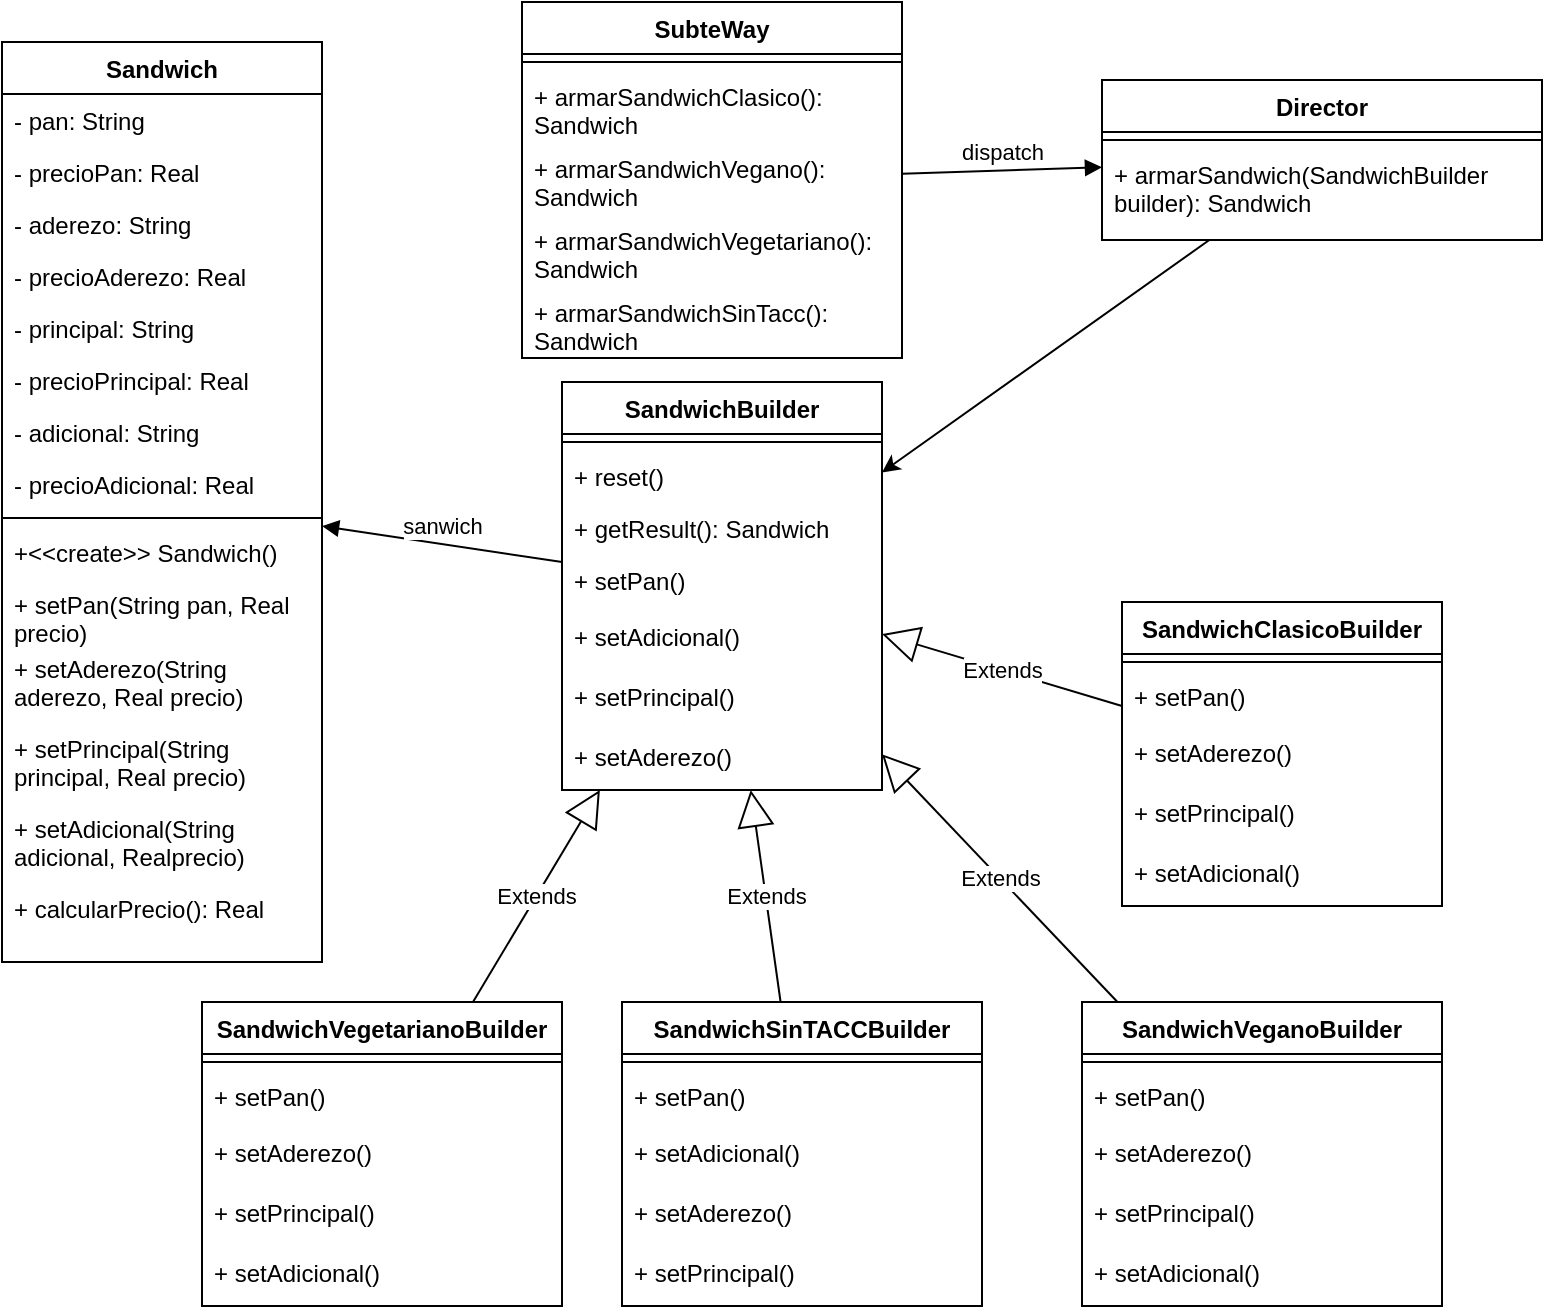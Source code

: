 <mxfile version="26.2.14">
  <diagram name="Página-1" id="0_Ss27xt-Ji7rODSLy8y">
    <mxGraphModel dx="1281" dy="535" grid="1" gridSize="10" guides="1" tooltips="1" connect="1" arrows="1" fold="1" page="1" pageScale="1" pageWidth="827" pageHeight="1169" math="0" shadow="0">
      <root>
        <mxCell id="0" />
        <mxCell id="1" parent="0" />
        <mxCell id="mANeRW3oUp4wnbvtnEAG-1" value="Sandwich" style="swimlane;fontStyle=1;align=center;verticalAlign=top;childLayout=stackLayout;horizontal=1;startSize=26;horizontalStack=0;resizeParent=1;resizeParentMax=0;resizeLast=0;collapsible=1;marginBottom=0;whiteSpace=wrap;html=1;" vertex="1" parent="1">
          <mxGeometry x="30" y="140" width="160" height="460" as="geometry" />
        </mxCell>
        <mxCell id="mANeRW3oUp4wnbvtnEAG-2" value="- pan: String" style="text;strokeColor=none;fillColor=none;align=left;verticalAlign=top;spacingLeft=4;spacingRight=4;overflow=hidden;rotatable=0;points=[[0,0.5],[1,0.5]];portConstraint=eastwest;whiteSpace=wrap;html=1;" vertex="1" parent="mANeRW3oUp4wnbvtnEAG-1">
          <mxGeometry y="26" width="160" height="26" as="geometry" />
        </mxCell>
        <mxCell id="mANeRW3oUp4wnbvtnEAG-40" value="- precioPan: Real" style="text;strokeColor=none;fillColor=none;align=left;verticalAlign=top;spacingLeft=4;spacingRight=4;overflow=hidden;rotatable=0;points=[[0,0.5],[1,0.5]];portConstraint=eastwest;whiteSpace=wrap;html=1;" vertex="1" parent="mANeRW3oUp4wnbvtnEAG-1">
          <mxGeometry y="52" width="160" height="26" as="geometry" />
        </mxCell>
        <mxCell id="mANeRW3oUp4wnbvtnEAG-33" value="- aderezo: String" style="text;strokeColor=none;fillColor=none;align=left;verticalAlign=top;spacingLeft=4;spacingRight=4;overflow=hidden;rotatable=0;points=[[0,0.5],[1,0.5]];portConstraint=eastwest;whiteSpace=wrap;html=1;" vertex="1" parent="mANeRW3oUp4wnbvtnEAG-1">
          <mxGeometry y="78" width="160" height="26" as="geometry" />
        </mxCell>
        <mxCell id="mANeRW3oUp4wnbvtnEAG-41" value="- precioAderezo: Real" style="text;strokeColor=none;fillColor=none;align=left;verticalAlign=top;spacingLeft=4;spacingRight=4;overflow=hidden;rotatable=0;points=[[0,0.5],[1,0.5]];portConstraint=eastwest;whiteSpace=wrap;html=1;" vertex="1" parent="mANeRW3oUp4wnbvtnEAG-1">
          <mxGeometry y="104" width="160" height="26" as="geometry" />
        </mxCell>
        <mxCell id="mANeRW3oUp4wnbvtnEAG-34" value="- principal: String" style="text;strokeColor=none;fillColor=none;align=left;verticalAlign=top;spacingLeft=4;spacingRight=4;overflow=hidden;rotatable=0;points=[[0,0.5],[1,0.5]];portConstraint=eastwest;whiteSpace=wrap;html=1;" vertex="1" parent="mANeRW3oUp4wnbvtnEAG-1">
          <mxGeometry y="130" width="160" height="26" as="geometry" />
        </mxCell>
        <mxCell id="mANeRW3oUp4wnbvtnEAG-42" value="- precioPrincipal: Real" style="text;strokeColor=none;fillColor=none;align=left;verticalAlign=top;spacingLeft=4;spacingRight=4;overflow=hidden;rotatable=0;points=[[0,0.5],[1,0.5]];portConstraint=eastwest;whiteSpace=wrap;html=1;" vertex="1" parent="mANeRW3oUp4wnbvtnEAG-1">
          <mxGeometry y="156" width="160" height="26" as="geometry" />
        </mxCell>
        <mxCell id="mANeRW3oUp4wnbvtnEAG-35" value="- adicional: String" style="text;strokeColor=none;fillColor=none;align=left;verticalAlign=top;spacingLeft=4;spacingRight=4;overflow=hidden;rotatable=0;points=[[0,0.5],[1,0.5]];portConstraint=eastwest;whiteSpace=wrap;html=1;" vertex="1" parent="mANeRW3oUp4wnbvtnEAG-1">
          <mxGeometry y="182" width="160" height="26" as="geometry" />
        </mxCell>
        <mxCell id="mANeRW3oUp4wnbvtnEAG-43" value="- precioAdicional: Real" style="text;strokeColor=none;fillColor=none;align=left;verticalAlign=top;spacingLeft=4;spacingRight=4;overflow=hidden;rotatable=0;points=[[0,0.5],[1,0.5]];portConstraint=eastwest;whiteSpace=wrap;html=1;" vertex="1" parent="mANeRW3oUp4wnbvtnEAG-1">
          <mxGeometry y="208" width="160" height="26" as="geometry" />
        </mxCell>
        <mxCell id="mANeRW3oUp4wnbvtnEAG-3" value="" style="line;strokeWidth=1;fillColor=none;align=left;verticalAlign=middle;spacingTop=-1;spacingLeft=3;spacingRight=3;rotatable=0;labelPosition=right;points=[];portConstraint=eastwest;strokeColor=inherit;" vertex="1" parent="mANeRW3oUp4wnbvtnEAG-1">
          <mxGeometry y="234" width="160" height="8" as="geometry" />
        </mxCell>
        <mxCell id="mANeRW3oUp4wnbvtnEAG-4" value="+&amp;lt;&amp;lt;create&amp;gt;&amp;gt; Sandwich()" style="text;strokeColor=none;fillColor=none;align=left;verticalAlign=top;spacingLeft=4;spacingRight=4;overflow=hidden;rotatable=0;points=[[0,0.5],[1,0.5]];portConstraint=eastwest;whiteSpace=wrap;html=1;" vertex="1" parent="mANeRW3oUp4wnbvtnEAG-1">
          <mxGeometry y="242" width="160" height="26" as="geometry" />
        </mxCell>
        <mxCell id="mANeRW3oUp4wnbvtnEAG-36" value="+ setPan(String pan, Real precio)" style="text;strokeColor=none;fillColor=none;align=left;verticalAlign=top;spacingLeft=4;spacingRight=4;overflow=hidden;rotatable=0;points=[[0,0.5],[1,0.5]];portConstraint=eastwest;whiteSpace=wrap;html=1;" vertex="1" parent="mANeRW3oUp4wnbvtnEAG-1">
          <mxGeometry y="268" width="160" height="32" as="geometry" />
        </mxCell>
        <mxCell id="mANeRW3oUp4wnbvtnEAG-37" value="+ setAderezo(String aderezo, Real precio)" style="text;strokeColor=none;fillColor=none;align=left;verticalAlign=top;spacingLeft=4;spacingRight=4;overflow=hidden;rotatable=0;points=[[0,0.5],[1,0.5]];portConstraint=eastwest;whiteSpace=wrap;html=1;" vertex="1" parent="mANeRW3oUp4wnbvtnEAG-1">
          <mxGeometry y="300" width="160" height="40" as="geometry" />
        </mxCell>
        <mxCell id="mANeRW3oUp4wnbvtnEAG-38" value="+ setPrincipal(String principal, Real precio)" style="text;strokeColor=none;fillColor=none;align=left;verticalAlign=top;spacingLeft=4;spacingRight=4;overflow=hidden;rotatable=0;points=[[0,0.5],[1,0.5]];portConstraint=eastwest;whiteSpace=wrap;html=1;" vertex="1" parent="mANeRW3oUp4wnbvtnEAG-1">
          <mxGeometry y="340" width="160" height="40" as="geometry" />
        </mxCell>
        <mxCell id="mANeRW3oUp4wnbvtnEAG-39" value="+ setAdicional(String adicional, Realprecio)" style="text;strokeColor=none;fillColor=none;align=left;verticalAlign=top;spacingLeft=4;spacingRight=4;overflow=hidden;rotatable=0;points=[[0,0.5],[1,0.5]];portConstraint=eastwest;whiteSpace=wrap;html=1;" vertex="1" parent="mANeRW3oUp4wnbvtnEAG-1">
          <mxGeometry y="380" width="160" height="40" as="geometry" />
        </mxCell>
        <mxCell id="mANeRW3oUp4wnbvtnEAG-44" value="+ calcularPrecio(): Real" style="text;strokeColor=none;fillColor=none;align=left;verticalAlign=top;spacingLeft=4;spacingRight=4;overflow=hidden;rotatable=0;points=[[0,0.5],[1,0.5]];portConstraint=eastwest;whiteSpace=wrap;html=1;" vertex="1" parent="mANeRW3oUp4wnbvtnEAG-1">
          <mxGeometry y="420" width="160" height="40" as="geometry" />
        </mxCell>
        <mxCell id="mANeRW3oUp4wnbvtnEAG-5" value="SubteWay" style="swimlane;fontStyle=1;align=center;verticalAlign=top;childLayout=stackLayout;horizontal=1;startSize=26;horizontalStack=0;resizeParent=1;resizeParentMax=0;resizeLast=0;collapsible=1;marginBottom=0;whiteSpace=wrap;html=1;" vertex="1" parent="1">
          <mxGeometry x="290" y="120" width="190" height="178" as="geometry" />
        </mxCell>
        <mxCell id="mANeRW3oUp4wnbvtnEAG-7" value="" style="line;strokeWidth=1;fillColor=none;align=left;verticalAlign=middle;spacingTop=-1;spacingLeft=3;spacingRight=3;rotatable=0;labelPosition=right;points=[];portConstraint=eastwest;strokeColor=inherit;" vertex="1" parent="mANeRW3oUp4wnbvtnEAG-5">
          <mxGeometry y="26" width="190" height="8" as="geometry" />
        </mxCell>
        <mxCell id="mANeRW3oUp4wnbvtnEAG-78" value="+ armarSandwichClasico(): Sandwich" style="text;strokeColor=none;fillColor=none;align=left;verticalAlign=top;spacingLeft=4;spacingRight=4;overflow=hidden;rotatable=0;points=[[0,0.5],[1,0.5]];portConstraint=eastwest;whiteSpace=wrap;html=1;" vertex="1" parent="mANeRW3oUp4wnbvtnEAG-5">
          <mxGeometry y="34" width="190" height="36" as="geometry" />
        </mxCell>
        <mxCell id="mANeRW3oUp4wnbvtnEAG-75" value="+ armarSandwichVegano(): Sandwich" style="text;strokeColor=none;fillColor=none;align=left;verticalAlign=top;spacingLeft=4;spacingRight=4;overflow=hidden;rotatable=0;points=[[0,0.5],[1,0.5]];portConstraint=eastwest;whiteSpace=wrap;html=1;" vertex="1" parent="mANeRW3oUp4wnbvtnEAG-5">
          <mxGeometry y="70" width="190" height="36" as="geometry" />
        </mxCell>
        <mxCell id="mANeRW3oUp4wnbvtnEAG-76" value="+ armarSandwichVegetariano(): Sandwich" style="text;strokeColor=none;fillColor=none;align=left;verticalAlign=top;spacingLeft=4;spacingRight=4;overflow=hidden;rotatable=0;points=[[0,0.5],[1,0.5]];portConstraint=eastwest;whiteSpace=wrap;html=1;" vertex="1" parent="mANeRW3oUp4wnbvtnEAG-5">
          <mxGeometry y="106" width="190" height="36" as="geometry" />
        </mxCell>
        <mxCell id="mANeRW3oUp4wnbvtnEAG-77" value="+ armarSandwichSinTacc(): Sandwich" style="text;strokeColor=none;fillColor=none;align=left;verticalAlign=top;spacingLeft=4;spacingRight=4;overflow=hidden;rotatable=0;points=[[0,0.5],[1,0.5]];portConstraint=eastwest;whiteSpace=wrap;html=1;" vertex="1" parent="mANeRW3oUp4wnbvtnEAG-5">
          <mxGeometry y="142" width="190" height="36" as="geometry" />
        </mxCell>
        <mxCell id="mANeRW3oUp4wnbvtnEAG-9" value="SandwichBuilder" style="swimlane;fontStyle=1;align=center;verticalAlign=top;childLayout=stackLayout;horizontal=1;startSize=26;horizontalStack=0;resizeParent=1;resizeParentMax=0;resizeLast=0;collapsible=1;marginBottom=0;whiteSpace=wrap;html=1;" vertex="1" parent="1">
          <mxGeometry x="310" y="310" width="160" height="204" as="geometry" />
        </mxCell>
        <mxCell id="mANeRW3oUp4wnbvtnEAG-11" value="" style="line;strokeWidth=1;fillColor=none;align=left;verticalAlign=middle;spacingTop=-1;spacingLeft=3;spacingRight=3;rotatable=0;labelPosition=right;points=[];portConstraint=eastwest;strokeColor=inherit;" vertex="1" parent="mANeRW3oUp4wnbvtnEAG-9">
          <mxGeometry y="26" width="160" height="8" as="geometry" />
        </mxCell>
        <mxCell id="mANeRW3oUp4wnbvtnEAG-12" value="+ reset()" style="text;strokeColor=none;fillColor=none;align=left;verticalAlign=top;spacingLeft=4;spacingRight=4;overflow=hidden;rotatable=0;points=[[0,0.5],[1,0.5]];portConstraint=eastwest;whiteSpace=wrap;html=1;" vertex="1" parent="mANeRW3oUp4wnbvtnEAG-9">
          <mxGeometry y="34" width="160" height="26" as="geometry" />
        </mxCell>
        <mxCell id="mANeRW3oUp4wnbvtnEAG-45" value="+ getResult(): Sandwich" style="text;strokeColor=none;fillColor=none;align=left;verticalAlign=top;spacingLeft=4;spacingRight=4;overflow=hidden;rotatable=0;points=[[0,0.5],[1,0.5]];portConstraint=eastwest;whiteSpace=wrap;html=1;" vertex="1" parent="mANeRW3oUp4wnbvtnEAG-9">
          <mxGeometry y="60" width="160" height="26" as="geometry" />
        </mxCell>
        <mxCell id="mANeRW3oUp4wnbvtnEAG-47" value="+ setPan()" style="text;strokeColor=none;fillColor=none;align=left;verticalAlign=top;spacingLeft=4;spacingRight=4;overflow=hidden;rotatable=0;points=[[0,0.5],[1,0.5]];portConstraint=eastwest;whiteSpace=wrap;html=1;" vertex="1" parent="mANeRW3oUp4wnbvtnEAG-9">
          <mxGeometry y="86" width="160" height="28" as="geometry" />
        </mxCell>
        <mxCell id="mANeRW3oUp4wnbvtnEAG-50" value="+ setAdicional()" style="text;strokeColor=none;fillColor=none;align=left;verticalAlign=top;spacingLeft=4;spacingRight=4;overflow=hidden;rotatable=0;points=[[0,0.5],[1,0.5]];portConstraint=eastwest;whiteSpace=wrap;html=1;" vertex="1" parent="mANeRW3oUp4wnbvtnEAG-9">
          <mxGeometry y="114" width="160" height="30" as="geometry" />
        </mxCell>
        <mxCell id="mANeRW3oUp4wnbvtnEAG-49" value="+ setPrincipal()" style="text;strokeColor=none;fillColor=none;align=left;verticalAlign=top;spacingLeft=4;spacingRight=4;overflow=hidden;rotatable=0;points=[[0,0.5],[1,0.5]];portConstraint=eastwest;whiteSpace=wrap;html=1;" vertex="1" parent="mANeRW3oUp4wnbvtnEAG-9">
          <mxGeometry y="144" width="160" height="30" as="geometry" />
        </mxCell>
        <mxCell id="mANeRW3oUp4wnbvtnEAG-48" value="+ setAderezo()" style="text;strokeColor=none;fillColor=none;align=left;verticalAlign=top;spacingLeft=4;spacingRight=4;overflow=hidden;rotatable=0;points=[[0,0.5],[1,0.5]];portConstraint=eastwest;whiteSpace=wrap;html=1;" vertex="1" parent="mANeRW3oUp4wnbvtnEAG-9">
          <mxGeometry y="174" width="160" height="30" as="geometry" />
        </mxCell>
        <mxCell id="mANeRW3oUp4wnbvtnEAG-69" style="rounded=0;orthogonalLoop=1;jettySize=auto;html=1;" edge="1" parent="1" source="mANeRW3oUp4wnbvtnEAG-13" target="mANeRW3oUp4wnbvtnEAG-9">
          <mxGeometry relative="1" as="geometry" />
        </mxCell>
        <mxCell id="mANeRW3oUp4wnbvtnEAG-13" value="Director" style="swimlane;fontStyle=1;align=center;verticalAlign=top;childLayout=stackLayout;horizontal=1;startSize=26;horizontalStack=0;resizeParent=1;resizeParentMax=0;resizeLast=0;collapsible=1;marginBottom=0;whiteSpace=wrap;html=1;" vertex="1" parent="1">
          <mxGeometry x="580" y="159" width="220" height="80" as="geometry" />
        </mxCell>
        <mxCell id="mANeRW3oUp4wnbvtnEAG-15" value="" style="line;strokeWidth=1;fillColor=none;align=left;verticalAlign=middle;spacingTop=-1;spacingLeft=3;spacingRight=3;rotatable=0;labelPosition=right;points=[];portConstraint=eastwest;strokeColor=inherit;" vertex="1" parent="mANeRW3oUp4wnbvtnEAG-13">
          <mxGeometry y="26" width="220" height="8" as="geometry" />
        </mxCell>
        <mxCell id="mANeRW3oUp4wnbvtnEAG-74" value="+ armarSandwich(SandwichBuilder builder): Sandwich" style="text;strokeColor=none;fillColor=none;align=left;verticalAlign=top;spacingLeft=4;spacingRight=4;overflow=hidden;rotatable=0;points=[[0,0.5],[1,0.5]];portConstraint=eastwest;whiteSpace=wrap;html=1;" vertex="1" parent="mANeRW3oUp4wnbvtnEAG-13">
          <mxGeometry y="34" width="220" height="46" as="geometry" />
        </mxCell>
        <mxCell id="mANeRW3oUp4wnbvtnEAG-17" value="SandwichClasicoBuilder" style="swimlane;fontStyle=1;align=center;verticalAlign=top;childLayout=stackLayout;horizontal=1;startSize=26;horizontalStack=0;resizeParent=1;resizeParentMax=0;resizeLast=0;collapsible=1;marginBottom=0;whiteSpace=wrap;html=1;" vertex="1" parent="1">
          <mxGeometry x="590" y="420" width="160" height="152" as="geometry" />
        </mxCell>
        <mxCell id="mANeRW3oUp4wnbvtnEAG-19" value="" style="line;strokeWidth=1;fillColor=none;align=left;verticalAlign=middle;spacingTop=-1;spacingLeft=3;spacingRight=3;rotatable=0;labelPosition=right;points=[];portConstraint=eastwest;strokeColor=inherit;" vertex="1" parent="mANeRW3oUp4wnbvtnEAG-17">
          <mxGeometry y="26" width="160" height="8" as="geometry" />
        </mxCell>
        <mxCell id="mANeRW3oUp4wnbvtnEAG-59" value="+ setPan()" style="text;strokeColor=none;fillColor=none;align=left;verticalAlign=top;spacingLeft=4;spacingRight=4;overflow=hidden;rotatable=0;points=[[0,0.5],[1,0.5]];portConstraint=eastwest;whiteSpace=wrap;html=1;" vertex="1" parent="mANeRW3oUp4wnbvtnEAG-17">
          <mxGeometry y="34" width="160" height="28" as="geometry" />
        </mxCell>
        <mxCell id="mANeRW3oUp4wnbvtnEAG-62" value="+ setAderezo()" style="text;strokeColor=none;fillColor=none;align=left;verticalAlign=top;spacingLeft=4;spacingRight=4;overflow=hidden;rotatable=0;points=[[0,0.5],[1,0.5]];portConstraint=eastwest;whiteSpace=wrap;html=1;" vertex="1" parent="mANeRW3oUp4wnbvtnEAG-17">
          <mxGeometry y="62" width="160" height="30" as="geometry" />
        </mxCell>
        <mxCell id="mANeRW3oUp4wnbvtnEAG-61" value="+ setPrincipal()" style="text;strokeColor=none;fillColor=none;align=left;verticalAlign=top;spacingLeft=4;spacingRight=4;overflow=hidden;rotatable=0;points=[[0,0.5],[1,0.5]];portConstraint=eastwest;whiteSpace=wrap;html=1;" vertex="1" parent="mANeRW3oUp4wnbvtnEAG-17">
          <mxGeometry y="92" width="160" height="30" as="geometry" />
        </mxCell>
        <mxCell id="mANeRW3oUp4wnbvtnEAG-60" value="+ setAdicional()" style="text;strokeColor=none;fillColor=none;align=left;verticalAlign=top;spacingLeft=4;spacingRight=4;overflow=hidden;rotatable=0;points=[[0,0.5],[1,0.5]];portConstraint=eastwest;whiteSpace=wrap;html=1;" vertex="1" parent="mANeRW3oUp4wnbvtnEAG-17">
          <mxGeometry y="122" width="160" height="30" as="geometry" />
        </mxCell>
        <mxCell id="mANeRW3oUp4wnbvtnEAG-21" value="SandwichVegetarianoBuilder" style="swimlane;fontStyle=1;align=center;verticalAlign=top;childLayout=stackLayout;horizontal=1;startSize=26;horizontalStack=0;resizeParent=1;resizeParentMax=0;resizeLast=0;collapsible=1;marginBottom=0;whiteSpace=wrap;html=1;" vertex="1" parent="1">
          <mxGeometry x="130" y="620" width="180" height="152" as="geometry" />
        </mxCell>
        <mxCell id="mANeRW3oUp4wnbvtnEAG-23" value="" style="line;strokeWidth=1;fillColor=none;align=left;verticalAlign=middle;spacingTop=-1;spacingLeft=3;spacingRight=3;rotatable=0;labelPosition=right;points=[];portConstraint=eastwest;strokeColor=inherit;" vertex="1" parent="mANeRW3oUp4wnbvtnEAG-21">
          <mxGeometry y="26" width="180" height="8" as="geometry" />
        </mxCell>
        <mxCell id="mANeRW3oUp4wnbvtnEAG-51" value="+ setPan()" style="text;strokeColor=none;fillColor=none;align=left;verticalAlign=top;spacingLeft=4;spacingRight=4;overflow=hidden;rotatable=0;points=[[0,0.5],[1,0.5]];portConstraint=eastwest;whiteSpace=wrap;html=1;" vertex="1" parent="mANeRW3oUp4wnbvtnEAG-21">
          <mxGeometry y="34" width="180" height="28" as="geometry" />
        </mxCell>
        <mxCell id="mANeRW3oUp4wnbvtnEAG-54" value="+ setAderezo()" style="text;strokeColor=none;fillColor=none;align=left;verticalAlign=top;spacingLeft=4;spacingRight=4;overflow=hidden;rotatable=0;points=[[0,0.5],[1,0.5]];portConstraint=eastwest;whiteSpace=wrap;html=1;" vertex="1" parent="mANeRW3oUp4wnbvtnEAG-21">
          <mxGeometry y="62" width="180" height="30" as="geometry" />
        </mxCell>
        <mxCell id="mANeRW3oUp4wnbvtnEAG-53" value="+ setPrincipal()" style="text;strokeColor=none;fillColor=none;align=left;verticalAlign=top;spacingLeft=4;spacingRight=4;overflow=hidden;rotatable=0;points=[[0,0.5],[1,0.5]];portConstraint=eastwest;whiteSpace=wrap;html=1;" vertex="1" parent="mANeRW3oUp4wnbvtnEAG-21">
          <mxGeometry y="92" width="180" height="30" as="geometry" />
        </mxCell>
        <mxCell id="mANeRW3oUp4wnbvtnEAG-52" value="+ setAdicional()" style="text;strokeColor=none;fillColor=none;align=left;verticalAlign=top;spacingLeft=4;spacingRight=4;overflow=hidden;rotatable=0;points=[[0,0.5],[1,0.5]];portConstraint=eastwest;whiteSpace=wrap;html=1;" vertex="1" parent="mANeRW3oUp4wnbvtnEAG-21">
          <mxGeometry y="122" width="180" height="30" as="geometry" />
        </mxCell>
        <mxCell id="mANeRW3oUp4wnbvtnEAG-25" value="SandwichVeganoBuilder" style="swimlane;fontStyle=1;align=center;verticalAlign=top;childLayout=stackLayout;horizontal=1;startSize=26;horizontalStack=0;resizeParent=1;resizeParentMax=0;resizeLast=0;collapsible=1;marginBottom=0;whiteSpace=wrap;html=1;" vertex="1" parent="1">
          <mxGeometry x="570" y="620" width="180" height="152" as="geometry" />
        </mxCell>
        <mxCell id="mANeRW3oUp4wnbvtnEAG-27" value="" style="line;strokeWidth=1;fillColor=none;align=left;verticalAlign=middle;spacingTop=-1;spacingLeft=3;spacingRight=3;rotatable=0;labelPosition=right;points=[];portConstraint=eastwest;strokeColor=inherit;" vertex="1" parent="mANeRW3oUp4wnbvtnEAG-25">
          <mxGeometry y="26" width="180" height="8" as="geometry" />
        </mxCell>
        <mxCell id="mANeRW3oUp4wnbvtnEAG-63" value="+ setPan()" style="text;strokeColor=none;fillColor=none;align=left;verticalAlign=top;spacingLeft=4;spacingRight=4;overflow=hidden;rotatable=0;points=[[0,0.5],[1,0.5]];portConstraint=eastwest;whiteSpace=wrap;html=1;" vertex="1" parent="mANeRW3oUp4wnbvtnEAG-25">
          <mxGeometry y="34" width="180" height="28" as="geometry" />
        </mxCell>
        <mxCell id="mANeRW3oUp4wnbvtnEAG-66" value="+ setAderezo()" style="text;strokeColor=none;fillColor=none;align=left;verticalAlign=top;spacingLeft=4;spacingRight=4;overflow=hidden;rotatable=0;points=[[0,0.5],[1,0.5]];portConstraint=eastwest;whiteSpace=wrap;html=1;" vertex="1" parent="mANeRW3oUp4wnbvtnEAG-25">
          <mxGeometry y="62" width="180" height="30" as="geometry" />
        </mxCell>
        <mxCell id="mANeRW3oUp4wnbvtnEAG-65" value="+ setPrincipal()" style="text;strokeColor=none;fillColor=none;align=left;verticalAlign=top;spacingLeft=4;spacingRight=4;overflow=hidden;rotatable=0;points=[[0,0.5],[1,0.5]];portConstraint=eastwest;whiteSpace=wrap;html=1;" vertex="1" parent="mANeRW3oUp4wnbvtnEAG-25">
          <mxGeometry y="92" width="180" height="30" as="geometry" />
        </mxCell>
        <mxCell id="mANeRW3oUp4wnbvtnEAG-64" value="+ setAdicional()" style="text;strokeColor=none;fillColor=none;align=left;verticalAlign=top;spacingLeft=4;spacingRight=4;overflow=hidden;rotatable=0;points=[[0,0.5],[1,0.5]];portConstraint=eastwest;whiteSpace=wrap;html=1;" vertex="1" parent="mANeRW3oUp4wnbvtnEAG-25">
          <mxGeometry y="122" width="180" height="30" as="geometry" />
        </mxCell>
        <mxCell id="mANeRW3oUp4wnbvtnEAG-29" value="SandwichSinTACCBuilder" style="swimlane;fontStyle=1;align=center;verticalAlign=top;childLayout=stackLayout;horizontal=1;startSize=26;horizontalStack=0;resizeParent=1;resizeParentMax=0;resizeLast=0;collapsible=1;marginBottom=0;whiteSpace=wrap;html=1;" vertex="1" parent="1">
          <mxGeometry x="340" y="620" width="180" height="152" as="geometry" />
        </mxCell>
        <mxCell id="mANeRW3oUp4wnbvtnEAG-31" value="" style="line;strokeWidth=1;fillColor=none;align=left;verticalAlign=middle;spacingTop=-1;spacingLeft=3;spacingRight=3;rotatable=0;labelPosition=right;points=[];portConstraint=eastwest;strokeColor=inherit;" vertex="1" parent="mANeRW3oUp4wnbvtnEAG-29">
          <mxGeometry y="26" width="180" height="8" as="geometry" />
        </mxCell>
        <mxCell id="mANeRW3oUp4wnbvtnEAG-55" value="+ setPan()" style="text;strokeColor=none;fillColor=none;align=left;verticalAlign=top;spacingLeft=4;spacingRight=4;overflow=hidden;rotatable=0;points=[[0,0.5],[1,0.5]];portConstraint=eastwest;whiteSpace=wrap;html=1;" vertex="1" parent="mANeRW3oUp4wnbvtnEAG-29">
          <mxGeometry y="34" width="180" height="28" as="geometry" />
        </mxCell>
        <mxCell id="mANeRW3oUp4wnbvtnEAG-56" value="+ setAdicional()" style="text;strokeColor=none;fillColor=none;align=left;verticalAlign=top;spacingLeft=4;spacingRight=4;overflow=hidden;rotatable=0;points=[[0,0.5],[1,0.5]];portConstraint=eastwest;whiteSpace=wrap;html=1;" vertex="1" parent="mANeRW3oUp4wnbvtnEAG-29">
          <mxGeometry y="62" width="180" height="30" as="geometry" />
        </mxCell>
        <mxCell id="mANeRW3oUp4wnbvtnEAG-58" value="+ setAderezo()" style="text;strokeColor=none;fillColor=none;align=left;verticalAlign=top;spacingLeft=4;spacingRight=4;overflow=hidden;rotatable=0;points=[[0,0.5],[1,0.5]];portConstraint=eastwest;whiteSpace=wrap;html=1;" vertex="1" parent="mANeRW3oUp4wnbvtnEAG-29">
          <mxGeometry y="92" width="180" height="30" as="geometry" />
        </mxCell>
        <mxCell id="mANeRW3oUp4wnbvtnEAG-57" value="+ setPrincipal()" style="text;strokeColor=none;fillColor=none;align=left;verticalAlign=top;spacingLeft=4;spacingRight=4;overflow=hidden;rotatable=0;points=[[0,0.5],[1,0.5]];portConstraint=eastwest;whiteSpace=wrap;html=1;" vertex="1" parent="mANeRW3oUp4wnbvtnEAG-29">
          <mxGeometry y="122" width="180" height="30" as="geometry" />
        </mxCell>
        <mxCell id="mANeRW3oUp4wnbvtnEAG-67" value="sanwich" style="html=1;verticalAlign=bottom;endArrow=block;curved=0;rounded=0;" edge="1" parent="1" source="mANeRW3oUp4wnbvtnEAG-9" target="mANeRW3oUp4wnbvtnEAG-1">
          <mxGeometry width="80" relative="1" as="geometry">
            <mxPoint x="370" y="380" as="sourcePoint" />
            <mxPoint x="450" y="380" as="targetPoint" />
          </mxGeometry>
        </mxCell>
        <mxCell id="mANeRW3oUp4wnbvtnEAG-68" value="dispatch" style="html=1;verticalAlign=bottom;endArrow=block;curved=0;rounded=0;" edge="1" parent="1" source="mANeRW3oUp4wnbvtnEAG-5" target="mANeRW3oUp4wnbvtnEAG-13">
          <mxGeometry width="80" relative="1" as="geometry">
            <mxPoint x="370" y="280" as="sourcePoint" />
            <mxPoint x="450" y="280" as="targetPoint" />
          </mxGeometry>
        </mxCell>
        <mxCell id="mANeRW3oUp4wnbvtnEAG-70" value="Extends" style="endArrow=block;endSize=16;endFill=0;html=1;rounded=0;" edge="1" parent="1" source="mANeRW3oUp4wnbvtnEAG-17" target="mANeRW3oUp4wnbvtnEAG-9">
          <mxGeometry width="160" relative="1" as="geometry">
            <mxPoint x="210" y="280" as="sourcePoint" />
            <mxPoint x="370" y="280" as="targetPoint" />
          </mxGeometry>
        </mxCell>
        <mxCell id="mANeRW3oUp4wnbvtnEAG-71" value="Extends" style="endArrow=block;endSize=16;endFill=0;html=1;rounded=0;" edge="1" parent="1" source="mANeRW3oUp4wnbvtnEAG-25" target="mANeRW3oUp4wnbvtnEAG-9">
          <mxGeometry width="160" relative="1" as="geometry">
            <mxPoint x="210" y="480" as="sourcePoint" />
            <mxPoint x="370" y="480" as="targetPoint" />
          </mxGeometry>
        </mxCell>
        <mxCell id="mANeRW3oUp4wnbvtnEAG-72" value="Extends" style="endArrow=block;endSize=16;endFill=0;html=1;rounded=0;" edge="1" parent="1" source="mANeRW3oUp4wnbvtnEAG-29" target="mANeRW3oUp4wnbvtnEAG-9">
          <mxGeometry width="160" relative="1" as="geometry">
            <mxPoint x="210" y="480" as="sourcePoint" />
            <mxPoint x="370" y="480" as="targetPoint" />
          </mxGeometry>
        </mxCell>
        <mxCell id="mANeRW3oUp4wnbvtnEAG-73" value="Extends" style="endArrow=block;endSize=16;endFill=0;html=1;rounded=0;" edge="1" parent="1" source="mANeRW3oUp4wnbvtnEAG-21" target="mANeRW3oUp4wnbvtnEAG-9">
          <mxGeometry width="160" relative="1" as="geometry">
            <mxPoint x="210" y="480" as="sourcePoint" />
            <mxPoint x="370" y="480" as="targetPoint" />
          </mxGeometry>
        </mxCell>
      </root>
    </mxGraphModel>
  </diagram>
</mxfile>
